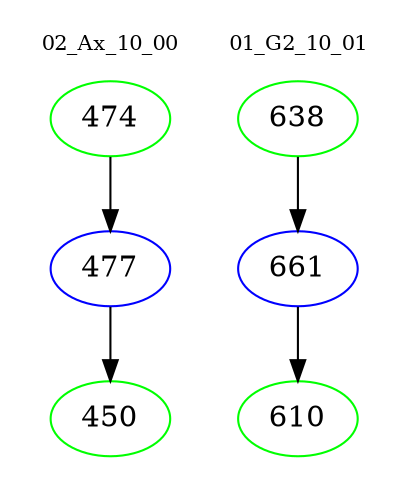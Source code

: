 digraph{
subgraph cluster_0 {
color = white
label = "02_Ax_10_00";
fontsize=10;
T0_474 [label="474", color="green"]
T0_474 -> T0_477 [color="black"]
T0_477 [label="477", color="blue"]
T0_477 -> T0_450 [color="black"]
T0_450 [label="450", color="green"]
}
subgraph cluster_1 {
color = white
label = "01_G2_10_01";
fontsize=10;
T1_638 [label="638", color="green"]
T1_638 -> T1_661 [color="black"]
T1_661 [label="661", color="blue"]
T1_661 -> T1_610 [color="black"]
T1_610 [label="610", color="green"]
}
}
